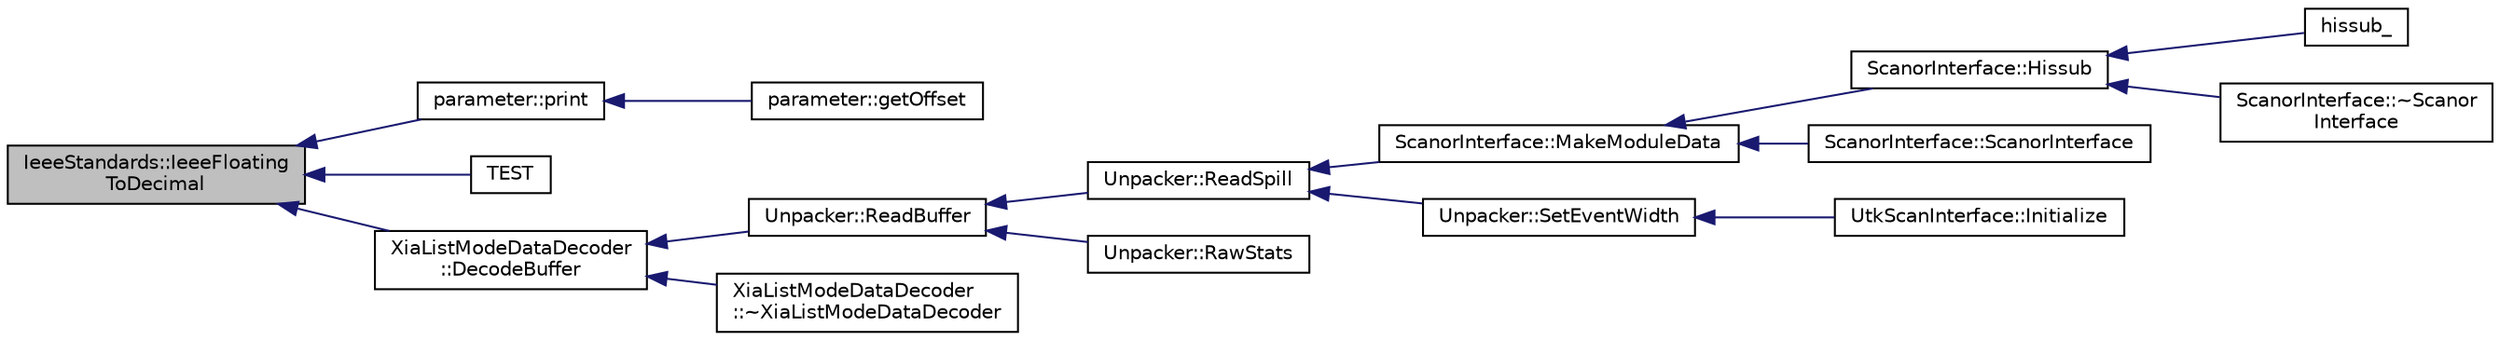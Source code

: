 digraph "IeeeStandards::IeeeFloatingToDecimal"
{
  edge [fontname="Helvetica",fontsize="10",labelfontname="Helvetica",labelfontsize="10"];
  node [fontname="Helvetica",fontsize="10",shape=record];
  rankdir="LR";
  Node1 [label="IeeeStandards::IeeeFloating\lToDecimal",height=0.2,width=0.4,color="black", fillcolor="grey75", style="filled", fontcolor="black"];
  Node1 -> Node2 [dir="back",color="midnightblue",fontsize="10",style="solid",fontname="Helvetica"];
  Node2 [label="parameter::print",height=0.2,width=0.4,color="black", fillcolor="white", style="filled",URL="$d5/d4e/classparameter.html#a656c1c56f79a157d40f4074528d44f23"];
  Node2 -> Node3 [dir="back",color="midnightblue",fontsize="10",style="solid",fontname="Helvetica"];
  Node3 [label="parameter::getOffset",height=0.2,width=0.4,color="black", fillcolor="white", style="filled",URL="$d5/d4e/classparameter.html#afc1e99fe22481a61dc8e1e92c9e469ae"];
  Node1 -> Node4 [dir="back",color="midnightblue",fontsize="10",style="solid",fontname="Helvetica"];
  Node4 [label="TEST",height=0.2,width=0.4,color="black", fillcolor="white", style="filled",URL="$d4/d7b/unittest-_helper_functions_8cpp.html#ab206fcb68123f8793b3c32676c6b00d8"];
  Node1 -> Node5 [dir="back",color="midnightblue",fontsize="10",style="solid",fontname="Helvetica"];
  Node5 [label="XiaListModeDataDecoder\l::DecodeBuffer",height=0.2,width=0.4,color="black", fillcolor="white", style="filled",URL="$df/dea/class_xia_list_mode_data_decoder.html#a8aef1de2d68f3e04678c171650dbfc48"];
  Node5 -> Node6 [dir="back",color="midnightblue",fontsize="10",style="solid",fontname="Helvetica"];
  Node6 [label="Unpacker::ReadBuffer",height=0.2,width=0.4,color="black", fillcolor="white", style="filled",URL="$d2/de8/class_unpacker.html#a9aa457a02e9889f56db2465af609bdf4"];
  Node6 -> Node7 [dir="back",color="midnightblue",fontsize="10",style="solid",fontname="Helvetica"];
  Node7 [label="Unpacker::ReadSpill",height=0.2,width=0.4,color="black", fillcolor="white", style="filled",URL="$d2/de8/class_unpacker.html#a0924b471bf4cb54b70118b314c39b70b"];
  Node7 -> Node8 [dir="back",color="midnightblue",fontsize="10",style="solid",fontname="Helvetica"];
  Node8 [label="ScanorInterface::MakeModuleData",height=0.2,width=0.4,color="black", fillcolor="white", style="filled",URL="$de/dfa/class_scanor_interface.html#ae4507711417daa37e55f278b9c486a54",tooltip="inserts a delimiter in between individual module data and at end of buffer. Data is then passed to hi..."];
  Node8 -> Node9 [dir="back",color="midnightblue",fontsize="10",style="solid",fontname="Helvetica"];
  Node9 [label="ScanorInterface::Hissub",height=0.2,width=0.4,color="black", fillcolor="white", style="filled",URL="$de/dfa/class_scanor_interface.html#abc2883ce3cd0783d422bbd8251a7e644"];
  Node9 -> Node10 [dir="back",color="midnightblue",fontsize="10",style="solid",fontname="Helvetica"];
  Node10 [label="hissub_",height=0.2,width=0.4,color="black", fillcolor="white", style="filled",URL="$d6/db4/_scanor_8cpp.html#a4c73088139b20f913c3f554cfaa1c6a5",tooltip="interface between scan and C++ "];
  Node9 -> Node11 [dir="back",color="midnightblue",fontsize="10",style="solid",fontname="Helvetica"];
  Node11 [label="ScanorInterface::~Scanor\lInterface",height=0.2,width=0.4,color="black", fillcolor="white", style="filled",URL="$de/dfa/class_scanor_interface.html#afedd786e14ed9ad6d8567581439b7192"];
  Node8 -> Node12 [dir="back",color="midnightblue",fontsize="10",style="solid",fontname="Helvetica"];
  Node12 [label="ScanorInterface::ScanorInterface",height=0.2,width=0.4,color="black", fillcolor="white", style="filled",URL="$de/dfa/class_scanor_interface.html#a0d14caf29f24f3e7255d144bb15d6bee"];
  Node7 -> Node13 [dir="back",color="midnightblue",fontsize="10",style="solid",fontname="Helvetica"];
  Node13 [label="Unpacker::SetEventWidth",height=0.2,width=0.4,color="black", fillcolor="white", style="filled",URL="$d2/de8/class_unpacker.html#abff5c3f29a4a9cfd8f093f1d664940be",tooltip="Set the width of events in pixie16 clock ticks. "];
  Node13 -> Node14 [dir="back",color="midnightblue",fontsize="10",style="solid",fontname="Helvetica"];
  Node14 [label="UtkScanInterface::Initialize",height=0.2,width=0.4,color="black", fillcolor="white", style="filled",URL="$db/d6c/class_utk_scan_interface.html#a97f114b210931247250458851cead748"];
  Node6 -> Node15 [dir="back",color="midnightblue",fontsize="10",style="solid",fontname="Helvetica"];
  Node15 [label="Unpacker::RawStats",height=0.2,width=0.4,color="black", fillcolor="white", style="filled",URL="$d2/de8/class_unpacker.html#a3646dbc1816214fa9518d389683cb3b0"];
  Node5 -> Node16 [dir="back",color="midnightblue",fontsize="10",style="solid",fontname="Helvetica"];
  Node16 [label="XiaListModeDataDecoder\l::~XiaListModeDataDecoder",height=0.2,width=0.4,color="black", fillcolor="white", style="filled",URL="$df/dea/class_xia_list_mode_data_decoder.html#a31629a35b4ce7c55e85aec7d8119d281",tooltip="Default destructor. "];
}
